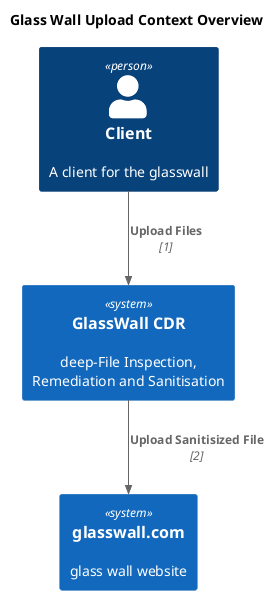 @startuml
!include <c4/C4_Context.puml>  

title Glass Wall Upload Context Overview

Person(client, Client, "A client for the glasswall")

System(glasswall, "GlassWall CDR", "deep-File Inspection, Remediation and Sanitisation")
System(website, "glasswall.com", "glass wall website")

Rel_Down(client, glasswall, "Upload Files", 1)

Rel(glasswall, website, "Upload Sanitisized File", 2)

@enduml
